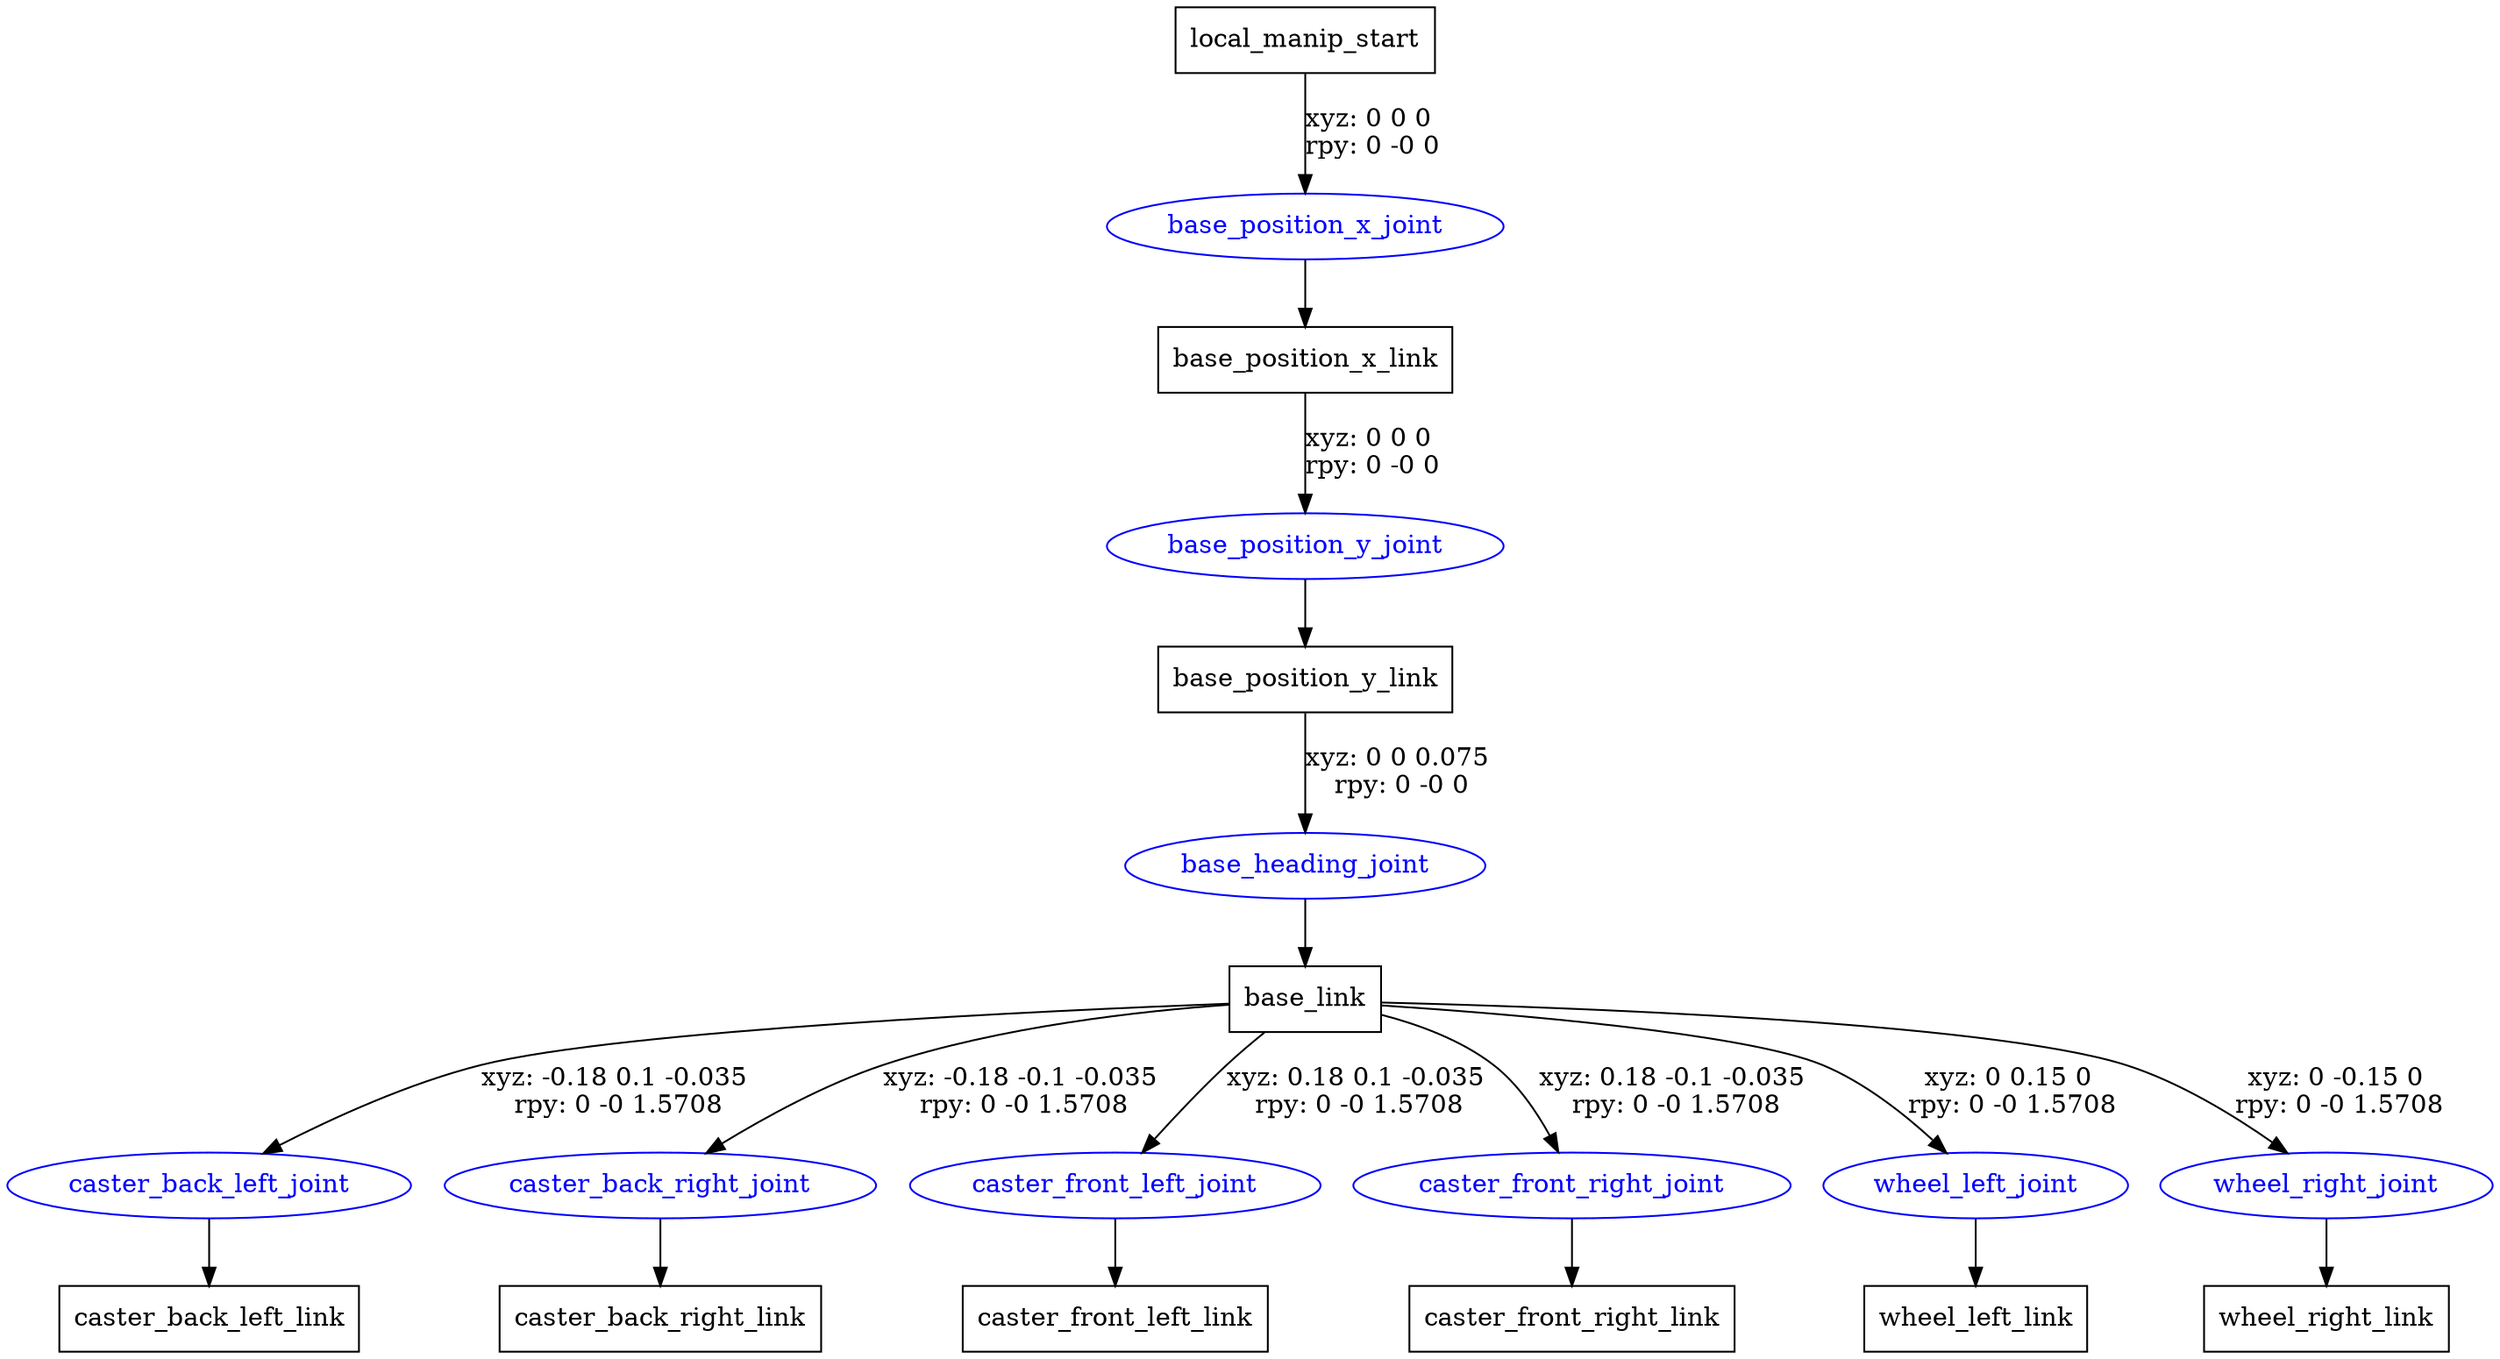 digraph G {
node [shape=box];
"local_manip_start" [label="local_manip_start"];
"base_position_x_link" [label="base_position_x_link"];
"base_position_y_link" [label="base_position_y_link"];
"base_link" [label="base_link"];
"caster_back_left_link" [label="caster_back_left_link"];
"caster_back_right_link" [label="caster_back_right_link"];
"caster_front_left_link" [label="caster_front_left_link"];
"caster_front_right_link" [label="caster_front_right_link"];
"wheel_left_link" [label="wheel_left_link"];
"wheel_right_link" [label="wheel_right_link"];
node [shape=ellipse, color=blue, fontcolor=blue];
"local_manip_start" -> "base_position_x_joint" [label="xyz: 0 0 0 \nrpy: 0 -0 0"]
"base_position_x_joint" -> "base_position_x_link"
"base_position_x_link" -> "base_position_y_joint" [label="xyz: 0 0 0 \nrpy: 0 -0 0"]
"base_position_y_joint" -> "base_position_y_link"
"base_position_y_link" -> "base_heading_joint" [label="xyz: 0 0 0.075 \nrpy: 0 -0 0"]
"base_heading_joint" -> "base_link"
"base_link" -> "caster_back_left_joint" [label="xyz: -0.18 0.1 -0.035 \nrpy: 0 -0 1.5708"]
"caster_back_left_joint" -> "caster_back_left_link"
"base_link" -> "caster_back_right_joint" [label="xyz: -0.18 -0.1 -0.035 \nrpy: 0 -0 1.5708"]
"caster_back_right_joint" -> "caster_back_right_link"
"base_link" -> "caster_front_left_joint" [label="xyz: 0.18 0.1 -0.035 \nrpy: 0 -0 1.5708"]
"caster_front_left_joint" -> "caster_front_left_link"
"base_link" -> "caster_front_right_joint" [label="xyz: 0.18 -0.1 -0.035 \nrpy: 0 -0 1.5708"]
"caster_front_right_joint" -> "caster_front_right_link"
"base_link" -> "wheel_left_joint" [label="xyz: 0 0.15 0 \nrpy: 0 -0 1.5708"]
"wheel_left_joint" -> "wheel_left_link"
"base_link" -> "wheel_right_joint" [label="xyz: 0 -0.15 0 \nrpy: 0 -0 1.5708"]
"wheel_right_joint" -> "wheel_right_link"
}
